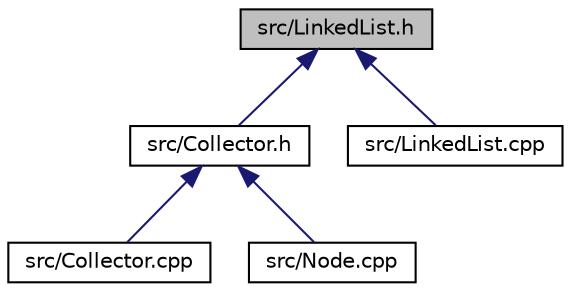 digraph "src/LinkedList.h"
{
 // LATEX_PDF_SIZE
  edge [fontname="Helvetica",fontsize="10",labelfontname="Helvetica",labelfontsize="10"];
  node [fontname="Helvetica",fontsize="10",shape=record];
  Node1 [label="src/LinkedList.h",height=0.2,width=0.4,color="black", fillcolor="grey75", style="filled", fontcolor="black",tooltip=" "];
  Node1 -> Node2 [dir="back",color="midnightblue",fontsize="10",style="solid",fontname="Helvetica"];
  Node2 [label="src/Collector.h",height=0.2,width=0.4,color="black", fillcolor="white", style="filled",URL="$_collector_8h.html",tooltip=" "];
  Node2 -> Node3 [dir="back",color="midnightblue",fontsize="10",style="solid",fontname="Helvetica"];
  Node3 [label="src/Collector.cpp",height=0.2,width=0.4,color="black", fillcolor="white", style="filled",URL="$_collector_8cpp.html",tooltip=" "];
  Node2 -> Node4 [dir="back",color="midnightblue",fontsize="10",style="solid",fontname="Helvetica"];
  Node4 [label="src/Node.cpp",height=0.2,width=0.4,color="black", fillcolor="white", style="filled",URL="$_node_8cpp.html",tooltip=" "];
  Node1 -> Node5 [dir="back",color="midnightblue",fontsize="10",style="solid",fontname="Helvetica"];
  Node5 [label="src/LinkedList.cpp",height=0.2,width=0.4,color="black", fillcolor="white", style="filled",URL="$_linked_list_8cpp.html",tooltip=" "];
}
